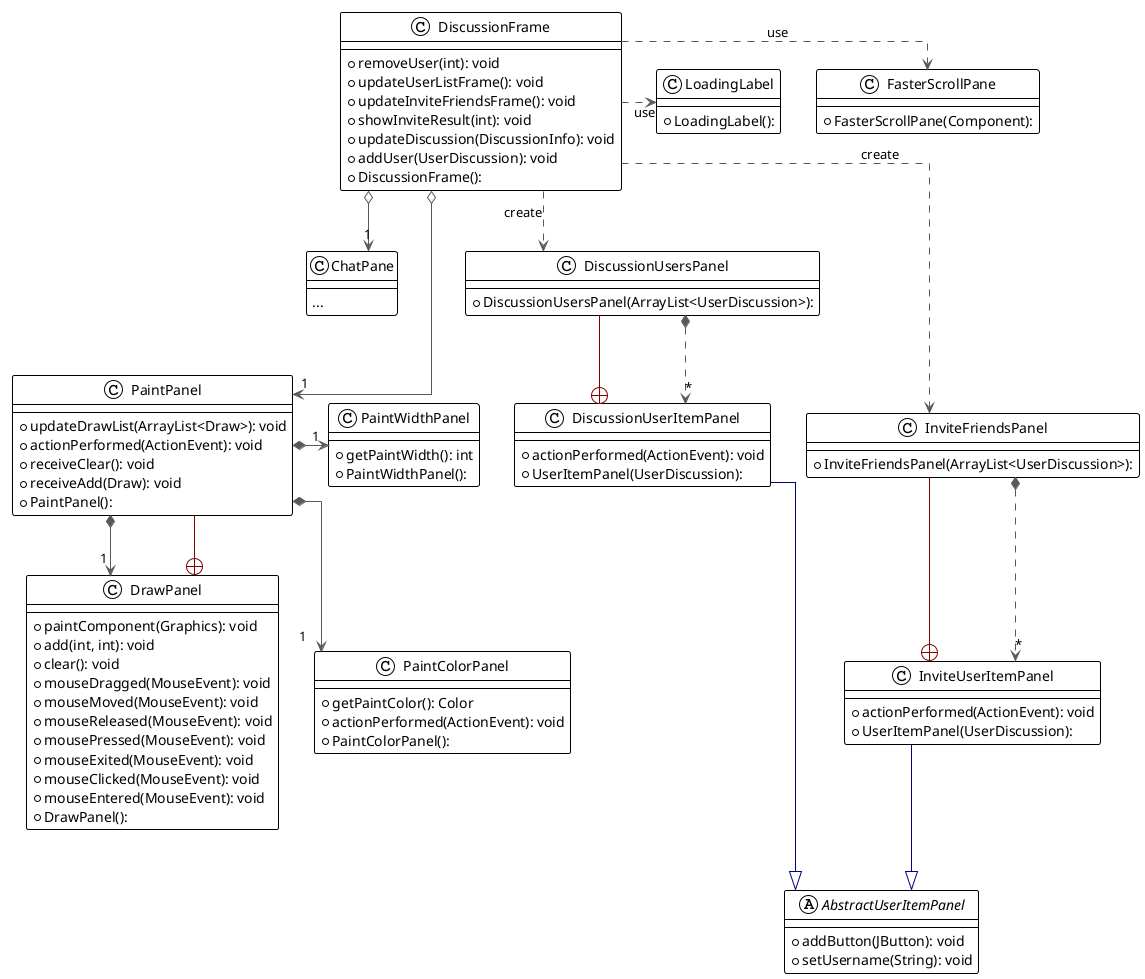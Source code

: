 @startuml client-discussion

!theme plain
top to bottom direction
skinparam linetype ortho
set namespaceSeparator none

abstract class AbstractUserItemPanel {
  + addButton(JButton): void
  + setUsername(String): void
}
class DiscussionFrame {
  + removeUser(int): void
  + updateUserListFrame(): void
  + updateInviteFriendsFrame(): void
  + showInviteResult(int): void
  + updateDiscussion(DiscussionInfo): void
  + addUser(UserDiscussion): void
  + DiscussionFrame():
}
class ChatPane {
  ---
  ...
}
class DrawPanel {
  + paintComponent(Graphics): void
  + add(int, int): void
  + clear(): void
  + mouseDragged(MouseEvent): void
  + mouseMoved(MouseEvent): void
  + mouseReleased(MouseEvent): void
  + mousePressed(MouseEvent): void
  + mouseExited(MouseEvent): void
  + mouseClicked(MouseEvent): void
  + mouseEntered(MouseEvent): void
  + DrawPanel():
}
class DiscussionUserItemPanel {
  + actionPerformed(ActionEvent): void
  + UserItemPanel(UserDiscussion):
}
class DiscussionUsersPanel {
  + DiscussionUsersPanel(ArrayList<UserDiscussion>):
}
class InviteUserItemPanel {
  + actionPerformed(ActionEvent): void
  + UserItemPanel(UserDiscussion):
}
class InviteFriendsPanel {
  + InviteFriendsPanel(ArrayList<UserDiscussion>):
}
class FasterScrollPane {
  + FasterScrollPane(Component):
}
class LoadingLabel {
  + LoadingLabel():
}
class PaintPanel {
  + updateDrawList(ArrayList<Draw>): void
  + actionPerformed(ActionEvent): void
  + receiveClear(): void
  + receiveAdd(Draw): void
  + PaintPanel():
}
class PaintColorPanel {
  + getPaintColor(): Color
  + actionPerformed(ActionEvent): void
  + PaintColorPanel():
}
class PaintWidthPanel {
  + getPaintWidth(): int
  + PaintWidthPanel():
}

DiscussionFrame        o-[#595959,plain]-> "1" ChatPane
DiscussionFrame        o-[#595959,plain]-> "1" PaintPanel
DiscussionFrame        -[#595959,dashed]->  DiscussionUsersPanel    : "«create»"
DiscussionFrame        -[#595959,dashed]right->  FasterScrollPane        : "«use»"
DiscussionFrame        -[#595959,dashed]->  InviteFriendsPanel      : "«create»"
DiscussionFrame        -[#595959,dashed]right->  LoadingLabel            : "«use»"
DiscussionUsersPanel   *-[#595959,dashed]-> "*" DiscussionUserItemPanel
DrawPanel              +-[#820000,plain]-  PaintPanel
InviteFriendsPanel     *-[#595959,dashed]-> "*" InviteUserItemPanel
PaintPanel             *-[#595959,plain]-> "1" DrawPanel
PaintPanel             *-[#595959,plain]-> "1" PaintColorPanel
PaintPanel             *-[#595959,plain]right-> "1" PaintWidthPanel
DiscussionUserItemPanel      -[#000082,plain]-^  AbstractUserItemPanel
InviteUserItemPanel          -[#000082,plain]-^  AbstractUserItemPanel
DiscussionUserItemPanel      +-[#820000,plain]-  DiscussionUsersPanel
InviteUserItemPanel          +-[#820000,plain]-  InviteFriendsPanel
DiscussionUsersPanel -[hidden]- InviteFriendsPanel
ChatPane -[hidden]- PaintPanel
@enduml
